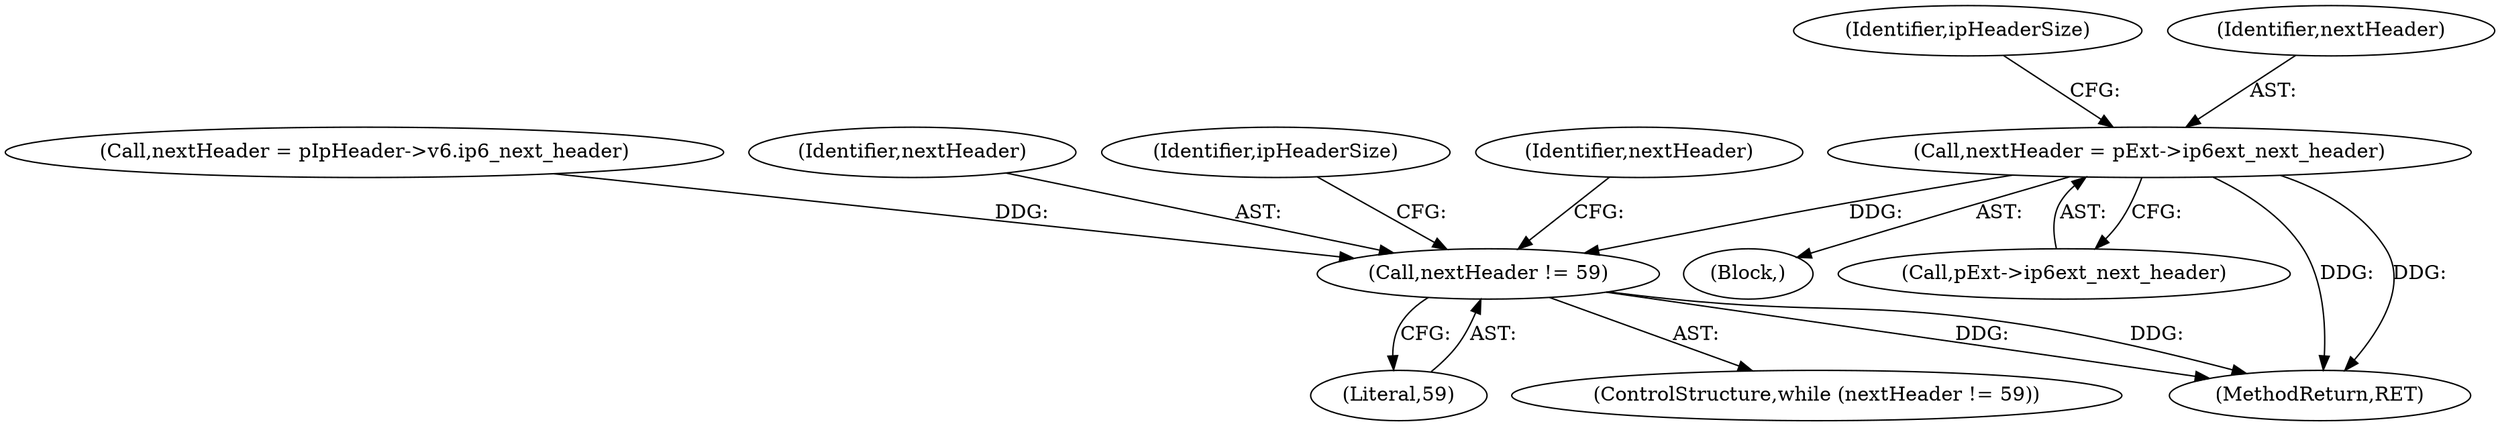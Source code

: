 digraph "0_kvm-guest-drivers-windows_fbfa4d1083ea84c5429992ca3e996d7d4fbc8238_3@pointer" {
"1000397" [label="(Call,nextHeader = pExt->ip6ext_next_header)"];
"1000300" [label="(Call,nextHeader != 59)"];
"1000541" [label="(MethodReturn,RET)"];
"1000403" [label="(Identifier,ipHeaderSize)"];
"1000398" [label="(Identifier,nextHeader)"];
"1000261" [label="(Call,nextHeader = pIpHeader->v6.ip6_next_header)"];
"1000301" [label="(Identifier,nextHeader)"];
"1000447" [label="(Identifier,ipHeaderSize)"];
"1000306" [label="(Identifier,nextHeader)"];
"1000397" [label="(Call,nextHeader = pExt->ip6ext_next_header)"];
"1000399" [label="(Call,pExt->ip6ext_next_header)"];
"1000302" [label="(Literal,59)"];
"1000300" [label="(Call,nextHeader != 59)"];
"1000387" [label="(Block,)"];
"1000299" [label="(ControlStructure,while (nextHeader != 59))"];
"1000397" -> "1000387"  [label="AST: "];
"1000397" -> "1000399"  [label="CFG: "];
"1000398" -> "1000397"  [label="AST: "];
"1000399" -> "1000397"  [label="AST: "];
"1000403" -> "1000397"  [label="CFG: "];
"1000397" -> "1000541"  [label="DDG: "];
"1000397" -> "1000541"  [label="DDG: "];
"1000397" -> "1000300"  [label="DDG: "];
"1000300" -> "1000299"  [label="AST: "];
"1000300" -> "1000302"  [label="CFG: "];
"1000301" -> "1000300"  [label="AST: "];
"1000302" -> "1000300"  [label="AST: "];
"1000306" -> "1000300"  [label="CFG: "];
"1000447" -> "1000300"  [label="CFG: "];
"1000300" -> "1000541"  [label="DDG: "];
"1000300" -> "1000541"  [label="DDG: "];
"1000261" -> "1000300"  [label="DDG: "];
}

